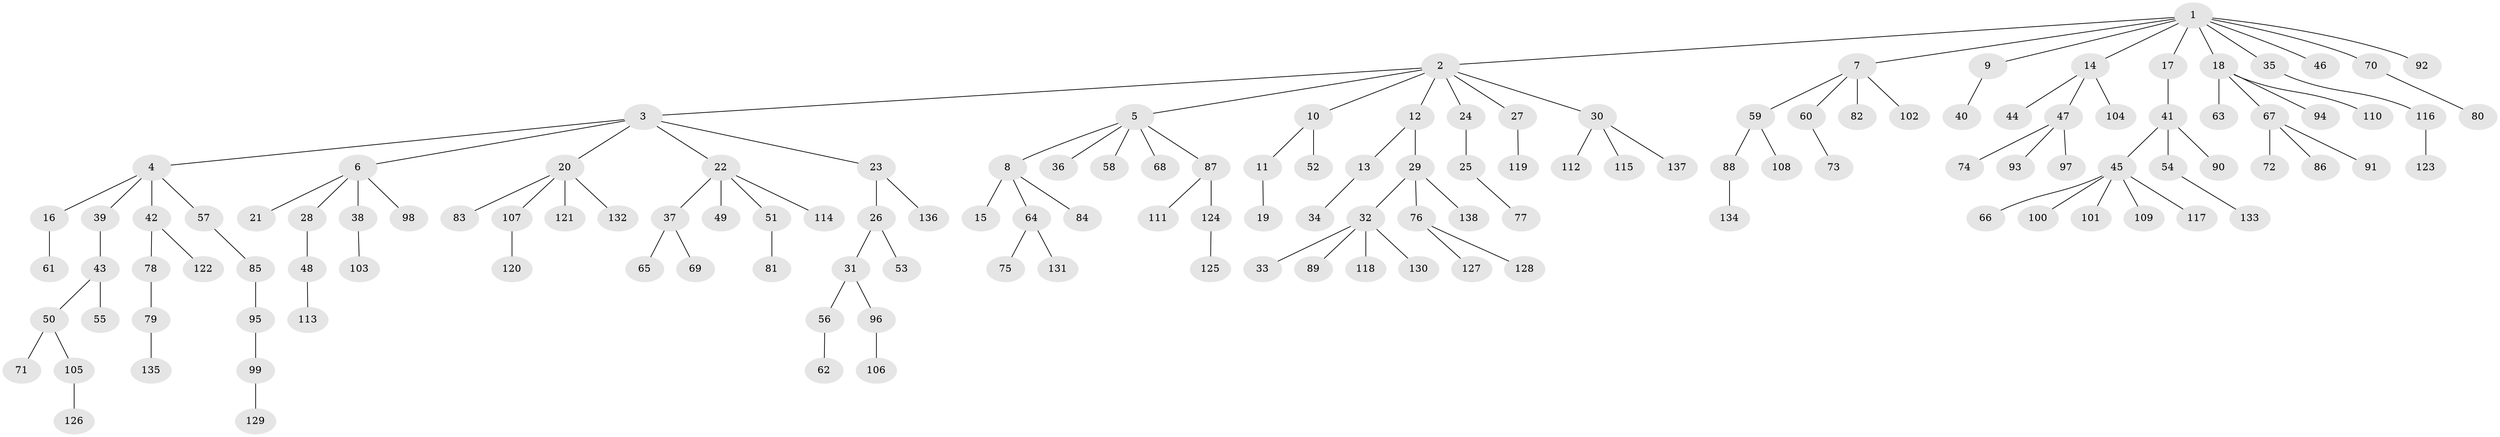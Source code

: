 // Generated by graph-tools (version 1.1) at 2025/11/02/27/25 16:11:27]
// undirected, 138 vertices, 137 edges
graph export_dot {
graph [start="1"]
  node [color=gray90,style=filled];
  1;
  2;
  3;
  4;
  5;
  6;
  7;
  8;
  9;
  10;
  11;
  12;
  13;
  14;
  15;
  16;
  17;
  18;
  19;
  20;
  21;
  22;
  23;
  24;
  25;
  26;
  27;
  28;
  29;
  30;
  31;
  32;
  33;
  34;
  35;
  36;
  37;
  38;
  39;
  40;
  41;
  42;
  43;
  44;
  45;
  46;
  47;
  48;
  49;
  50;
  51;
  52;
  53;
  54;
  55;
  56;
  57;
  58;
  59;
  60;
  61;
  62;
  63;
  64;
  65;
  66;
  67;
  68;
  69;
  70;
  71;
  72;
  73;
  74;
  75;
  76;
  77;
  78;
  79;
  80;
  81;
  82;
  83;
  84;
  85;
  86;
  87;
  88;
  89;
  90;
  91;
  92;
  93;
  94;
  95;
  96;
  97;
  98;
  99;
  100;
  101;
  102;
  103;
  104;
  105;
  106;
  107;
  108;
  109;
  110;
  111;
  112;
  113;
  114;
  115;
  116;
  117;
  118;
  119;
  120;
  121;
  122;
  123;
  124;
  125;
  126;
  127;
  128;
  129;
  130;
  131;
  132;
  133;
  134;
  135;
  136;
  137;
  138;
  1 -- 2;
  1 -- 7;
  1 -- 9;
  1 -- 14;
  1 -- 17;
  1 -- 18;
  1 -- 35;
  1 -- 46;
  1 -- 70;
  1 -- 92;
  2 -- 3;
  2 -- 5;
  2 -- 10;
  2 -- 12;
  2 -- 24;
  2 -- 27;
  2 -- 30;
  3 -- 4;
  3 -- 6;
  3 -- 20;
  3 -- 22;
  3 -- 23;
  4 -- 16;
  4 -- 39;
  4 -- 42;
  4 -- 57;
  5 -- 8;
  5 -- 36;
  5 -- 58;
  5 -- 68;
  5 -- 87;
  6 -- 21;
  6 -- 28;
  6 -- 38;
  6 -- 98;
  7 -- 59;
  7 -- 60;
  7 -- 82;
  7 -- 102;
  8 -- 15;
  8 -- 64;
  8 -- 84;
  9 -- 40;
  10 -- 11;
  10 -- 52;
  11 -- 19;
  12 -- 13;
  12 -- 29;
  13 -- 34;
  14 -- 44;
  14 -- 47;
  14 -- 104;
  16 -- 61;
  17 -- 41;
  18 -- 63;
  18 -- 67;
  18 -- 94;
  18 -- 110;
  20 -- 83;
  20 -- 107;
  20 -- 121;
  20 -- 132;
  22 -- 37;
  22 -- 49;
  22 -- 51;
  22 -- 114;
  23 -- 26;
  23 -- 136;
  24 -- 25;
  25 -- 77;
  26 -- 31;
  26 -- 53;
  27 -- 119;
  28 -- 48;
  29 -- 32;
  29 -- 76;
  29 -- 138;
  30 -- 112;
  30 -- 115;
  30 -- 137;
  31 -- 56;
  31 -- 96;
  32 -- 33;
  32 -- 89;
  32 -- 118;
  32 -- 130;
  35 -- 116;
  37 -- 65;
  37 -- 69;
  38 -- 103;
  39 -- 43;
  41 -- 45;
  41 -- 54;
  41 -- 90;
  42 -- 78;
  42 -- 122;
  43 -- 50;
  43 -- 55;
  45 -- 66;
  45 -- 100;
  45 -- 101;
  45 -- 109;
  45 -- 117;
  47 -- 74;
  47 -- 93;
  47 -- 97;
  48 -- 113;
  50 -- 71;
  50 -- 105;
  51 -- 81;
  54 -- 133;
  56 -- 62;
  57 -- 85;
  59 -- 88;
  59 -- 108;
  60 -- 73;
  64 -- 75;
  64 -- 131;
  67 -- 72;
  67 -- 86;
  67 -- 91;
  70 -- 80;
  76 -- 127;
  76 -- 128;
  78 -- 79;
  79 -- 135;
  85 -- 95;
  87 -- 111;
  87 -- 124;
  88 -- 134;
  95 -- 99;
  96 -- 106;
  99 -- 129;
  105 -- 126;
  107 -- 120;
  116 -- 123;
  124 -- 125;
}
